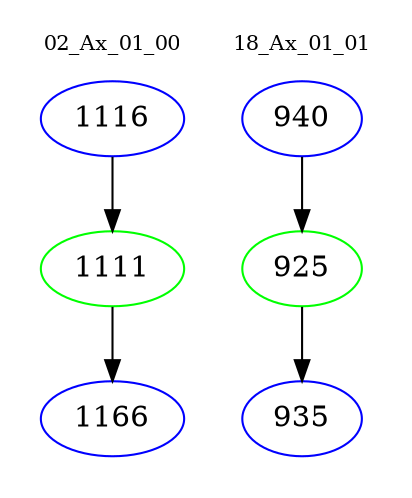 digraph{
subgraph cluster_0 {
color = white
label = "02_Ax_01_00";
fontsize=10;
T0_1116 [label="1116", color="blue"]
T0_1116 -> T0_1111 [color="black"]
T0_1111 [label="1111", color="green"]
T0_1111 -> T0_1166 [color="black"]
T0_1166 [label="1166", color="blue"]
}
subgraph cluster_1 {
color = white
label = "18_Ax_01_01";
fontsize=10;
T1_940 [label="940", color="blue"]
T1_940 -> T1_925 [color="black"]
T1_925 [label="925", color="green"]
T1_925 -> T1_935 [color="black"]
T1_935 [label="935", color="blue"]
}
}
